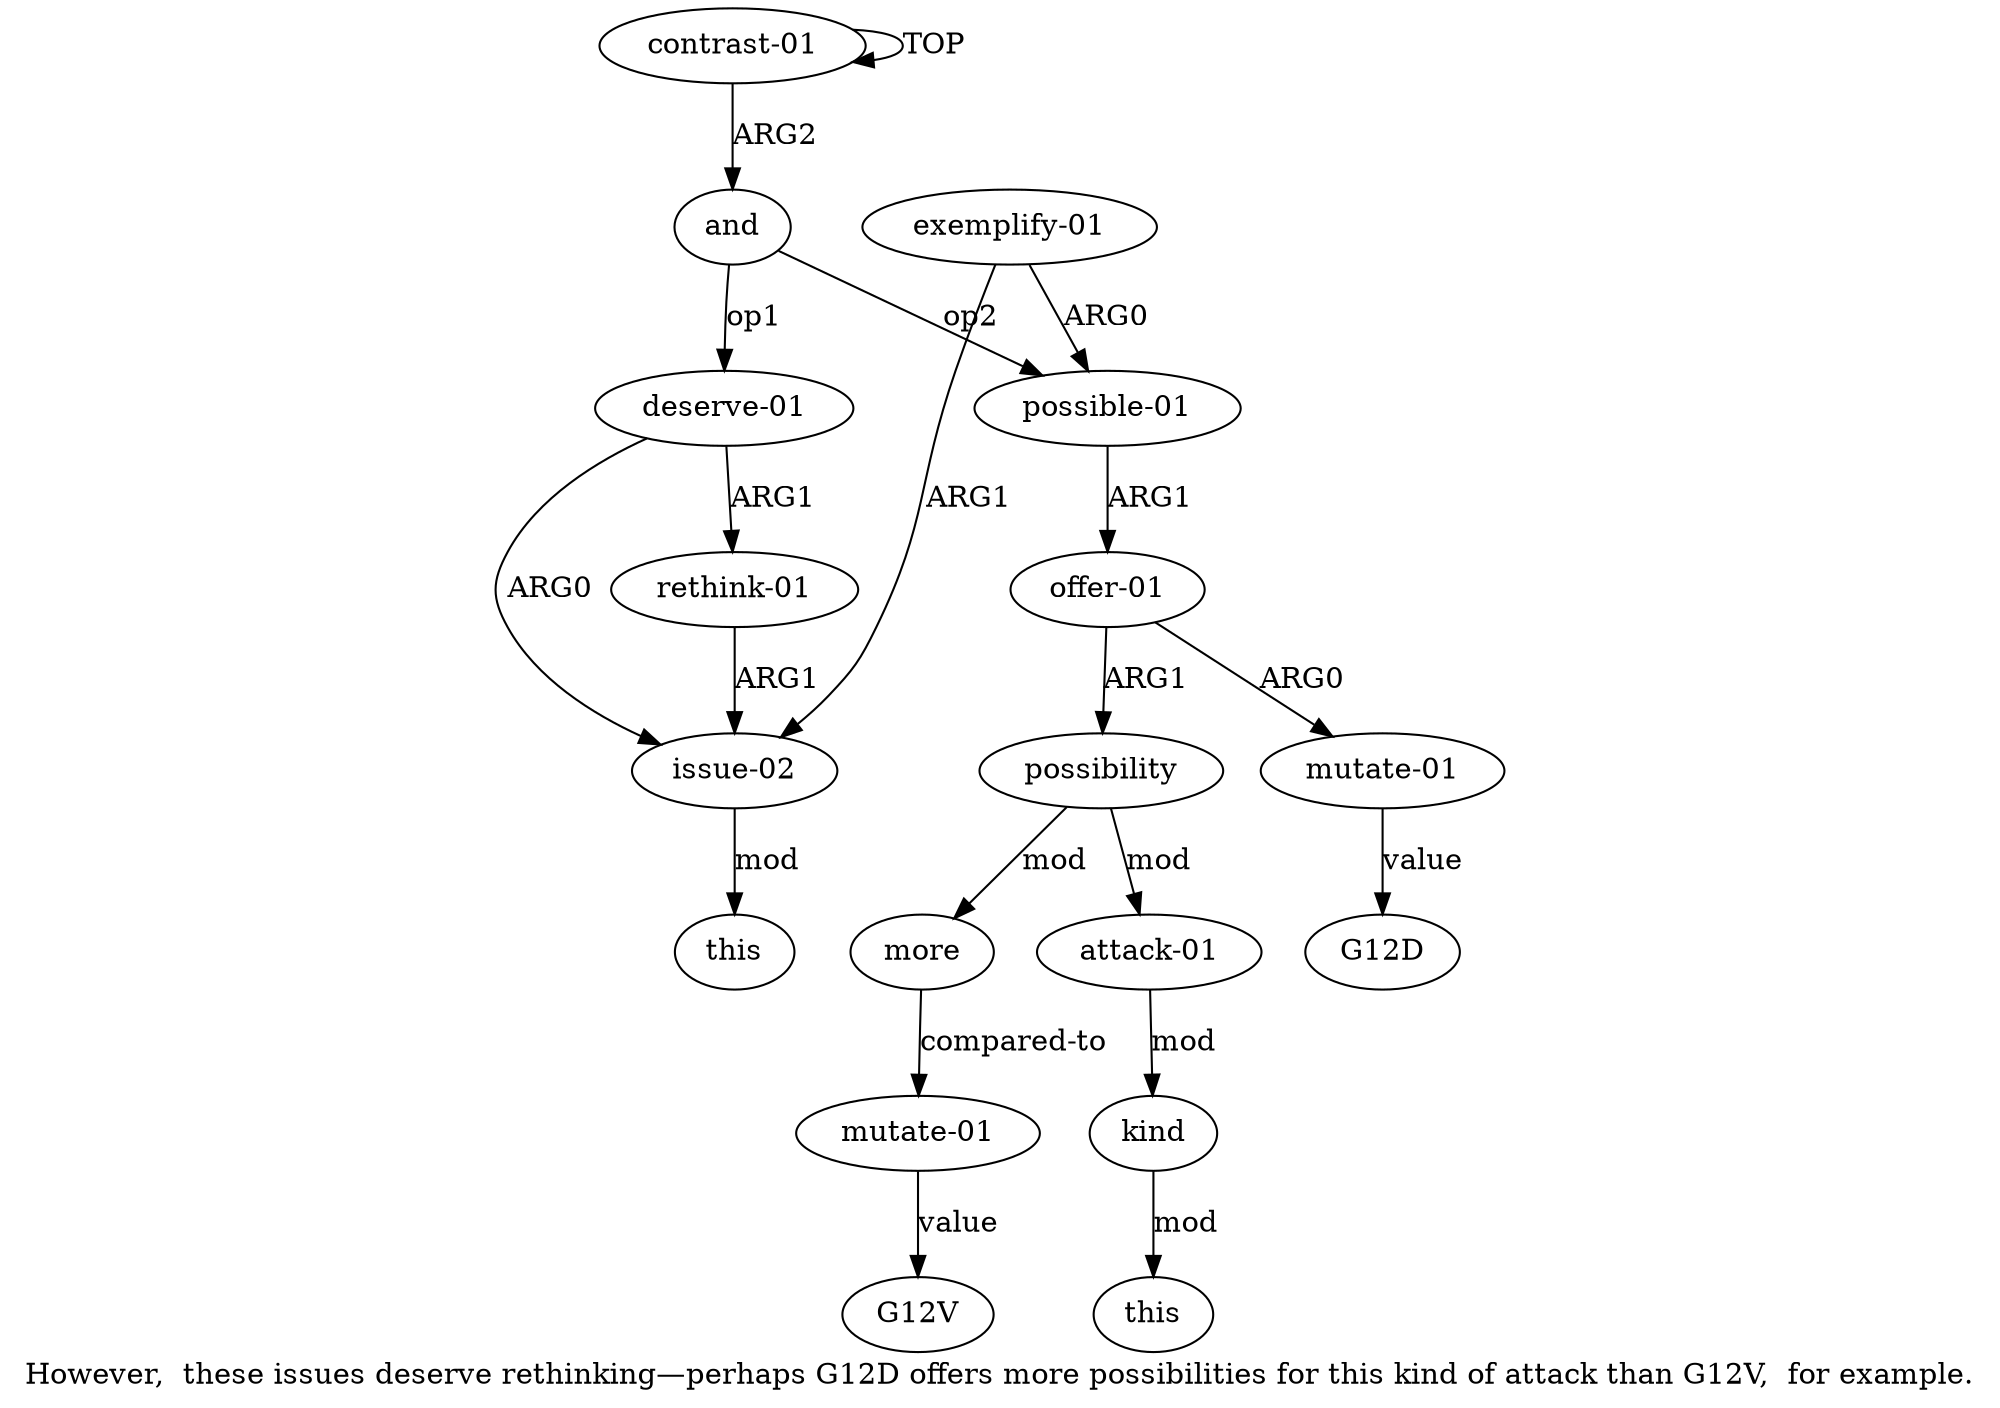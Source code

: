 digraph  {
	graph [label="However,  these issues deserve rethinking—perhaps G12D offers more possibilities for this kind of attack than G12V,  for example."];
	node [label="\N"];
	a15	 [color=black,
		gold_ind=15,
		gold_label="exemplify-01",
		label="exemplify-01",
		test_ind=15,
		test_label="exemplify-01"];
	a3	 [color=black,
		gold_ind=3,
		gold_label="issue-02",
		label="issue-02",
		test_ind=3,
		test_label="issue-02"];
	a15 -> a3 [key=0,
	color=black,
	gold_label=ARG1,
	label=ARG1,
	test_label=ARG1];
a6 [color=black,
	gold_ind=6,
	gold_label="possible-01",
	label="possible-01",
	test_ind=6,
	test_label="possible-01"];
a15 -> a6 [key=0,
color=black,
gold_label=ARG0,
label=ARG0,
test_label=ARG0];
a14 [color=black,
gold_ind=14,
gold_label=this,
label=this,
test_ind=14,
test_label=this];
a11 [color=black,
gold_ind=11,
gold_label="mutate-01",
label="mutate-01",
test_ind=11,
test_label="mutate-01"];
"a11 G12V" [color=black,
gold_ind=-1,
gold_label=G12V,
label=G12V,
test_ind=-1,
test_label=G12V];
a11 -> "a11 G12V" [key=0,
color=black,
gold_label=value,
label=value,
test_label=value];
a10 [color=black,
gold_ind=10,
gold_label=more,
label=more,
test_ind=10,
test_label=more];
a10 -> a11 [key=0,
color=black,
gold_label="compared-to",
label="compared-to",
test_label="compared-to"];
a13 [color=black,
gold_ind=13,
gold_label=kind,
label=kind,
test_ind=13,
test_label=kind];
a13 -> a14 [key=0,
color=black,
gold_label=mod,
label=mod,
test_label=mod];
a12 [color=black,
gold_ind=12,
gold_label="attack-01",
label="attack-01",
test_ind=12,
test_label="attack-01"];
a12 -> a13 [key=0,
color=black,
gold_label=mod,
label=mod,
test_label=mod];
a1 [color=black,
gold_ind=1,
gold_label=and,
label=and,
test_ind=1,
test_label=and];
a2 [color=black,
gold_ind=2,
gold_label="deserve-01",
label="deserve-01",
test_ind=2,
test_label="deserve-01"];
a1 -> a2 [key=0,
color=black,
gold_label=op1,
label=op1,
test_label=op1];
a1 -> a6 [key=0,
color=black,
gold_label=op2,
label=op2,
test_label=op2];
a0 [color=black,
gold_ind=0,
gold_label="contrast-01",
label="contrast-01",
test_ind=0,
test_label="contrast-01"];
a0 -> a1 [key=0,
color=black,
gold_label=ARG2,
label=ARG2,
test_label=ARG2];
a0 -> a0 [key=0,
color=black,
gold_label=TOP,
label=TOP,
test_label=TOP];
a4 [color=black,
gold_ind=4,
gold_label=this,
label=this,
test_ind=4,
test_label=this];
a3 -> a4 [key=0,
color=black,
gold_label=mod,
label=mod,
test_label=mod];
a2 -> a3 [key=0,
color=black,
gold_label=ARG0,
label=ARG0,
test_label=ARG0];
a5 [color=black,
gold_ind=5,
gold_label="rethink-01",
label="rethink-01",
test_ind=5,
test_label="rethink-01"];
a2 -> a5 [key=0,
color=black,
gold_label=ARG1,
label=ARG1,
test_label=ARG1];
a5 -> a3 [key=0,
color=black,
gold_label=ARG1,
label=ARG1,
test_label=ARG1];
a7 [color=black,
gold_ind=7,
gold_label="offer-01",
label="offer-01",
test_ind=7,
test_label="offer-01"];
a9 [color=black,
gold_ind=9,
gold_label=possibility,
label=possibility,
test_ind=9,
test_label=possibility];
a7 -> a9 [key=0,
color=black,
gold_label=ARG1,
label=ARG1,
test_label=ARG1];
a8 [color=black,
gold_ind=8,
gold_label="mutate-01",
label="mutate-01",
test_ind=8,
test_label="mutate-01"];
a7 -> a8 [key=0,
color=black,
gold_label=ARG0,
label=ARG0,
test_label=ARG0];
a6 -> a7 [key=0,
color=black,
gold_label=ARG1,
label=ARG1,
test_label=ARG1];
a9 -> a10 [key=0,
color=black,
gold_label=mod,
label=mod,
test_label=mod];
a9 -> a12 [key=0,
color=black,
gold_label=mod,
label=mod,
test_label=mod];
"a8 G12D" [color=black,
gold_ind=-1,
gold_label=G12D,
label=G12D,
test_ind=-1,
test_label=G12D];
a8 -> "a8 G12D" [key=0,
color=black,
gold_label=value,
label=value,
test_label=value];
}
